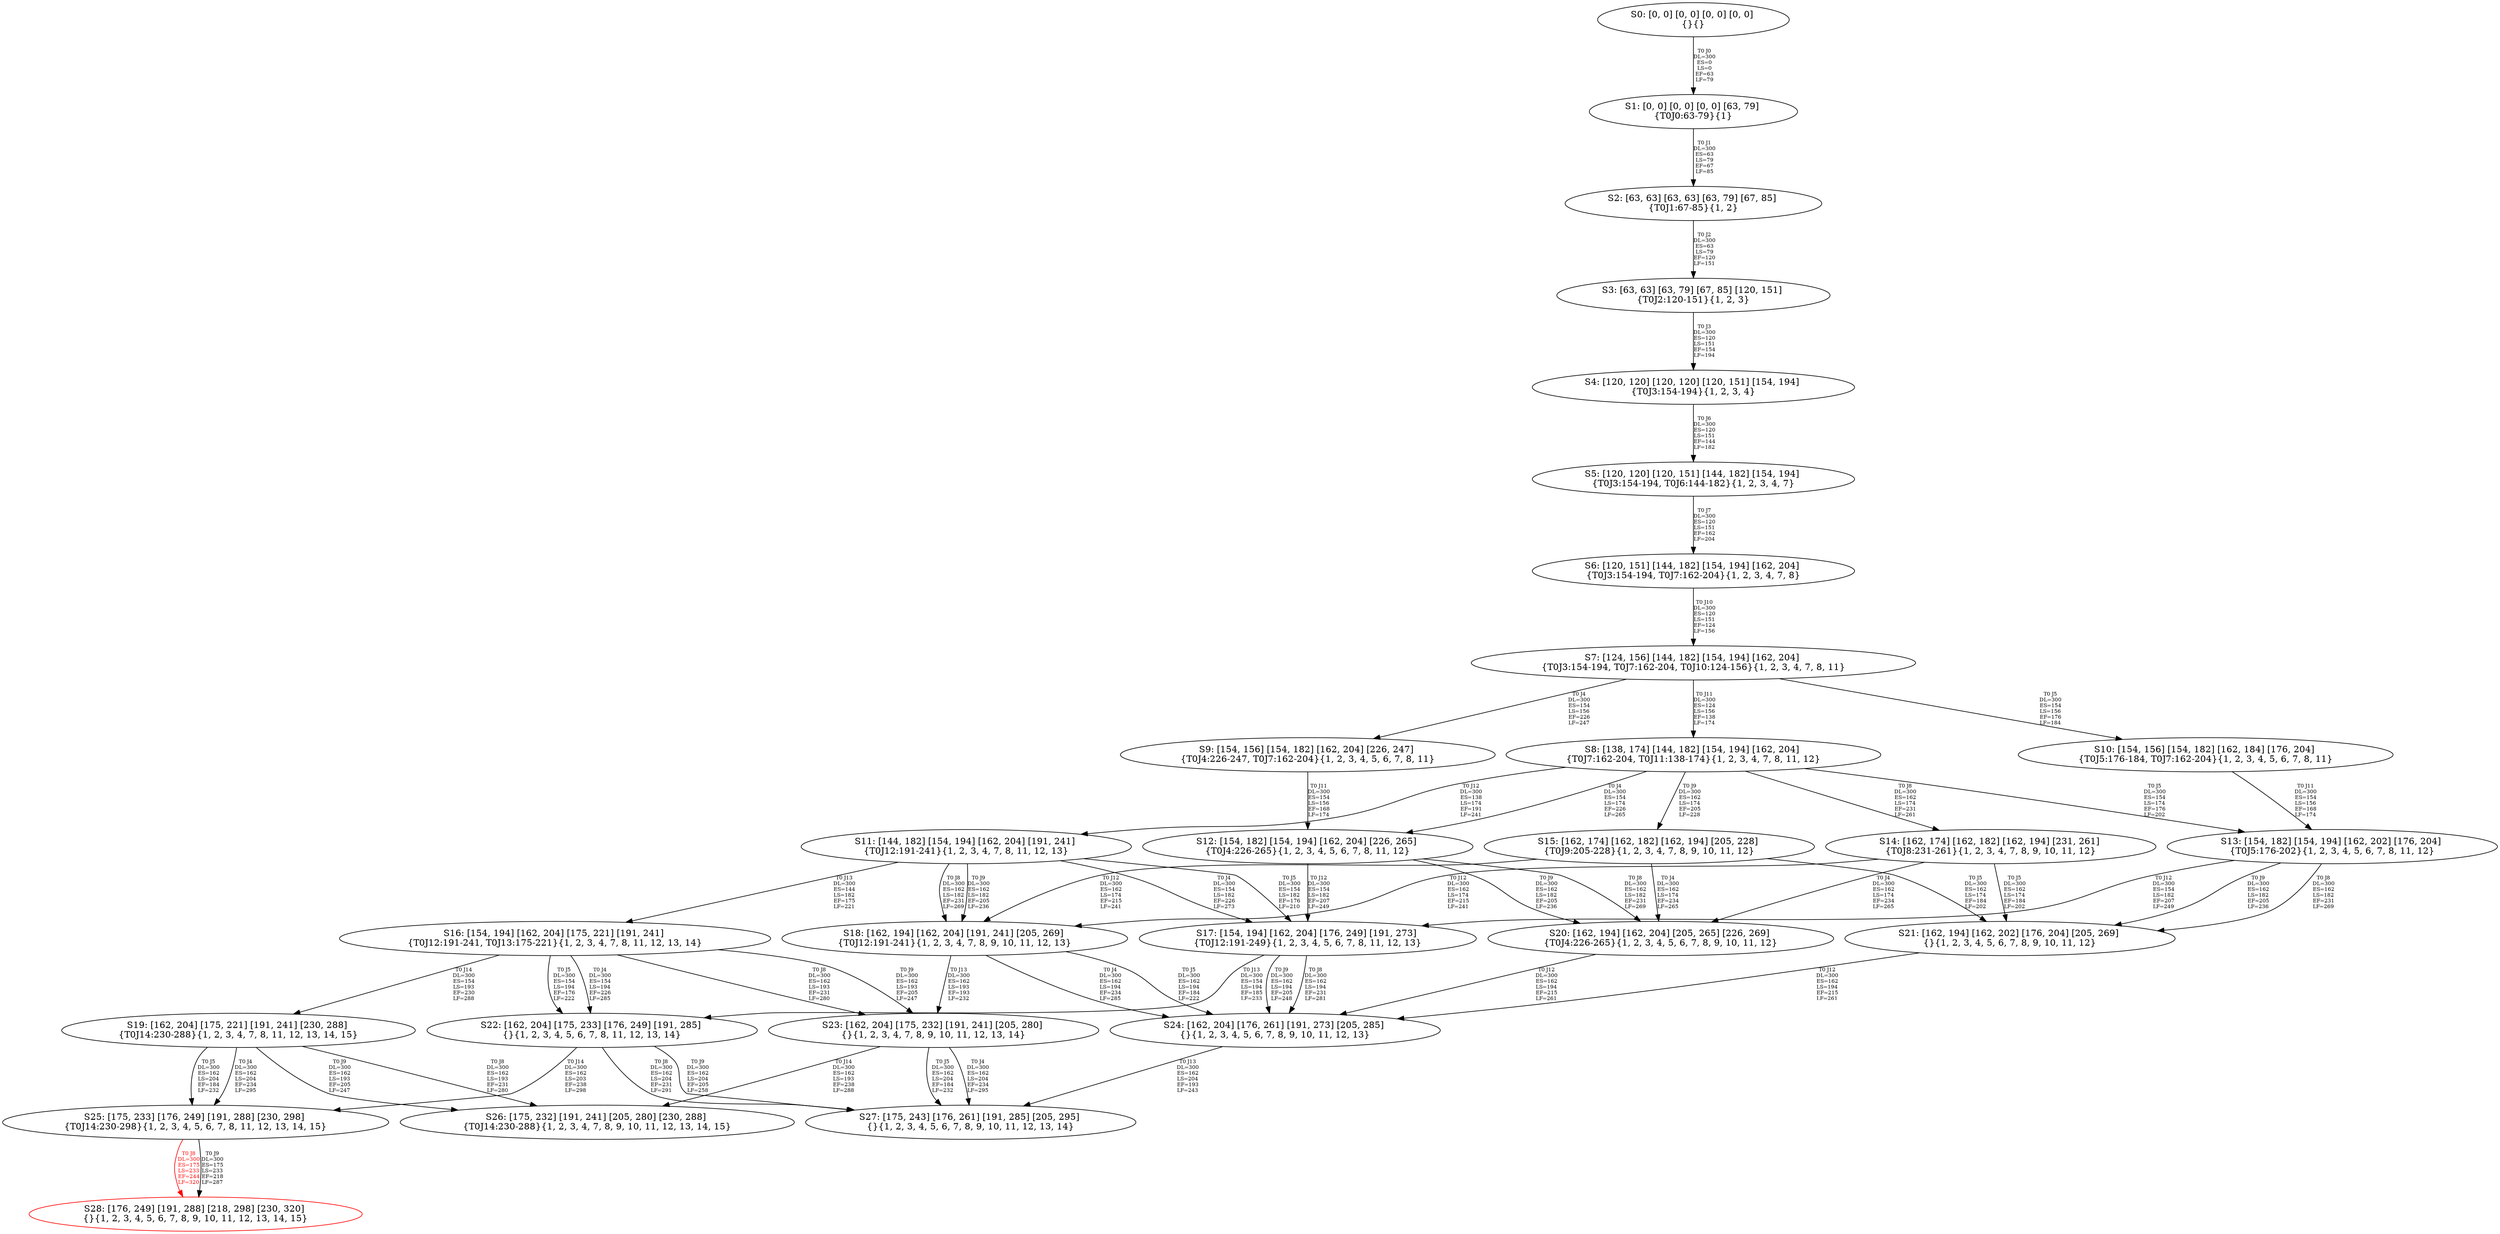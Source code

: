 digraph {
	S0[label="S0: [0, 0] [0, 0] [0, 0] [0, 0] \n{}{}"];
	S1[label="S1: [0, 0] [0, 0] [0, 0] [63, 79] \n{T0J0:63-79}{1}"];
	S2[label="S2: [63, 63] [63, 63] [63, 79] [67, 85] \n{T0J1:67-85}{1, 2}"];
	S3[label="S3: [63, 63] [63, 79] [67, 85] [120, 151] \n{T0J2:120-151}{1, 2, 3}"];
	S4[label="S4: [120, 120] [120, 120] [120, 151] [154, 194] \n{T0J3:154-194}{1, 2, 3, 4}"];
	S5[label="S5: [120, 120] [120, 151] [144, 182] [154, 194] \n{T0J3:154-194, T0J6:144-182}{1, 2, 3, 4, 7}"];
	S6[label="S6: [120, 151] [144, 182] [154, 194] [162, 204] \n{T0J3:154-194, T0J7:162-204}{1, 2, 3, 4, 7, 8}"];
	S7[label="S7: [124, 156] [144, 182] [154, 194] [162, 204] \n{T0J3:154-194, T0J7:162-204, T0J10:124-156}{1, 2, 3, 4, 7, 8, 11}"];
	S8[label="S8: [138, 174] [144, 182] [154, 194] [162, 204] \n{T0J7:162-204, T0J11:138-174}{1, 2, 3, 4, 7, 8, 11, 12}"];
	S9[label="S9: [154, 156] [154, 182] [162, 204] [226, 247] \n{T0J4:226-247, T0J7:162-204}{1, 2, 3, 4, 5, 6, 7, 8, 11}"];
	S10[label="S10: [154, 156] [154, 182] [162, 184] [176, 204] \n{T0J5:176-184, T0J7:162-204}{1, 2, 3, 4, 5, 6, 7, 8, 11}"];
	S11[label="S11: [144, 182] [154, 194] [162, 204] [191, 241] \n{T0J12:191-241}{1, 2, 3, 4, 7, 8, 11, 12, 13}"];
	S12[label="S12: [154, 182] [154, 194] [162, 204] [226, 265] \n{T0J4:226-265}{1, 2, 3, 4, 5, 6, 7, 8, 11, 12}"];
	S13[label="S13: [154, 182] [154, 194] [162, 202] [176, 204] \n{T0J5:176-202}{1, 2, 3, 4, 5, 6, 7, 8, 11, 12}"];
	S14[label="S14: [162, 174] [162, 182] [162, 194] [231, 261] \n{T0J8:231-261}{1, 2, 3, 4, 7, 8, 9, 10, 11, 12}"];
	S15[label="S15: [162, 174] [162, 182] [162, 194] [205, 228] \n{T0J9:205-228}{1, 2, 3, 4, 7, 8, 9, 10, 11, 12}"];
	S16[label="S16: [154, 194] [162, 204] [175, 221] [191, 241] \n{T0J12:191-241, T0J13:175-221}{1, 2, 3, 4, 7, 8, 11, 12, 13, 14}"];
	S17[label="S17: [154, 194] [162, 204] [176, 249] [191, 273] \n{T0J12:191-249}{1, 2, 3, 4, 5, 6, 7, 8, 11, 12, 13}"];
	S18[label="S18: [162, 194] [162, 204] [191, 241] [205, 269] \n{T0J12:191-241}{1, 2, 3, 4, 7, 8, 9, 10, 11, 12, 13}"];
	S19[label="S19: [162, 204] [175, 221] [191, 241] [230, 288] \n{T0J14:230-288}{1, 2, 3, 4, 7, 8, 11, 12, 13, 14, 15}"];
	S20[label="S20: [162, 194] [162, 204] [205, 265] [226, 269] \n{T0J4:226-265}{1, 2, 3, 4, 5, 6, 7, 8, 9, 10, 11, 12}"];
	S21[label="S21: [162, 194] [162, 202] [176, 204] [205, 269] \n{}{1, 2, 3, 4, 5, 6, 7, 8, 9, 10, 11, 12}"];
	S22[label="S22: [162, 204] [175, 233] [176, 249] [191, 285] \n{}{1, 2, 3, 4, 5, 6, 7, 8, 11, 12, 13, 14}"];
	S23[label="S23: [162, 204] [175, 232] [191, 241] [205, 280] \n{}{1, 2, 3, 4, 7, 8, 9, 10, 11, 12, 13, 14}"];
	S24[label="S24: [162, 204] [176, 261] [191, 273] [205, 285] \n{}{1, 2, 3, 4, 5, 6, 7, 8, 9, 10, 11, 12, 13}"];
	S25[label="S25: [175, 233] [176, 249] [191, 288] [230, 298] \n{T0J14:230-298}{1, 2, 3, 4, 5, 6, 7, 8, 11, 12, 13, 14, 15}"];
	S26[label="S26: [175, 232] [191, 241] [205, 280] [230, 288] \n{T0J14:230-288}{1, 2, 3, 4, 7, 8, 9, 10, 11, 12, 13, 14, 15}"];
	S27[label="S27: [175, 243] [176, 261] [191, 285] [205, 295] \n{}{1, 2, 3, 4, 5, 6, 7, 8, 9, 10, 11, 12, 13, 14}"];
	S28[label="S28: [176, 249] [191, 288] [218, 298] [230, 320] \n{}{1, 2, 3, 4, 5, 6, 7, 8, 9, 10, 11, 12, 13, 14, 15}"];
	S0 -> S1[label="T0 J0\nDL=300\nES=0\nLS=0\nEF=63\nLF=79",fontsize=8];
	S1 -> S2[label="T0 J1\nDL=300\nES=63\nLS=79\nEF=67\nLF=85",fontsize=8];
	S2 -> S3[label="T0 J2\nDL=300\nES=63\nLS=79\nEF=120\nLF=151",fontsize=8];
	S3 -> S4[label="T0 J3\nDL=300\nES=120\nLS=151\nEF=154\nLF=194",fontsize=8];
	S4 -> S5[label="T0 J6\nDL=300\nES=120\nLS=151\nEF=144\nLF=182",fontsize=8];
	S5 -> S6[label="T0 J7\nDL=300\nES=120\nLS=151\nEF=162\nLF=204",fontsize=8];
	S6 -> S7[label="T0 J10\nDL=300\nES=120\nLS=151\nEF=124\nLF=156",fontsize=8];
	S7 -> S9[label="T0 J4\nDL=300\nES=154\nLS=156\nEF=226\nLF=247",fontsize=8];
	S7 -> S10[label="T0 J5\nDL=300\nES=154\nLS=156\nEF=176\nLF=184",fontsize=8];
	S7 -> S8[label="T0 J11\nDL=300\nES=124\nLS=156\nEF=138\nLF=174",fontsize=8];
	S8 -> S12[label="T0 J4\nDL=300\nES=154\nLS=174\nEF=226\nLF=265",fontsize=8];
	S8 -> S13[label="T0 J5\nDL=300\nES=154\nLS=174\nEF=176\nLF=202",fontsize=8];
	S8 -> S14[label="T0 J8\nDL=300\nES=162\nLS=174\nEF=231\nLF=261",fontsize=8];
	S8 -> S15[label="T0 J9\nDL=300\nES=162\nLS=174\nEF=205\nLF=228",fontsize=8];
	S8 -> S11[label="T0 J12\nDL=300\nES=138\nLS=174\nEF=191\nLF=241",fontsize=8];
	S9 -> S12[label="T0 J11\nDL=300\nES=154\nLS=156\nEF=168\nLF=174",fontsize=8];
	S10 -> S13[label="T0 J11\nDL=300\nES=154\nLS=156\nEF=168\nLF=174",fontsize=8];
	S11 -> S17[label="T0 J4\nDL=300\nES=154\nLS=182\nEF=226\nLF=273",fontsize=8];
	S11 -> S17[label="T0 J5\nDL=300\nES=154\nLS=182\nEF=176\nLF=210",fontsize=8];
	S11 -> S18[label="T0 J8\nDL=300\nES=162\nLS=182\nEF=231\nLF=269",fontsize=8];
	S11 -> S18[label="T0 J9\nDL=300\nES=162\nLS=182\nEF=205\nLF=236",fontsize=8];
	S11 -> S16[label="T0 J13\nDL=300\nES=144\nLS=182\nEF=175\nLF=221",fontsize=8];
	S12 -> S20[label="T0 J8\nDL=300\nES=162\nLS=182\nEF=231\nLF=269",fontsize=8];
	S12 -> S20[label="T0 J9\nDL=300\nES=162\nLS=182\nEF=205\nLF=236",fontsize=8];
	S12 -> S17[label="T0 J12\nDL=300\nES=154\nLS=182\nEF=207\nLF=249",fontsize=8];
	S13 -> S21[label="T0 J8\nDL=300\nES=162\nLS=182\nEF=231\nLF=269",fontsize=8];
	S13 -> S21[label="T0 J9\nDL=300\nES=162\nLS=182\nEF=205\nLF=236",fontsize=8];
	S13 -> S17[label="T0 J12\nDL=300\nES=154\nLS=182\nEF=207\nLF=249",fontsize=8];
	S14 -> S20[label="T0 J4\nDL=300\nES=162\nLS=174\nEF=234\nLF=265",fontsize=8];
	S14 -> S21[label="T0 J5\nDL=300\nES=162\nLS=174\nEF=184\nLF=202",fontsize=8];
	S14 -> S18[label="T0 J12\nDL=300\nES=162\nLS=174\nEF=215\nLF=241",fontsize=8];
	S15 -> S20[label="T0 J4\nDL=300\nES=162\nLS=174\nEF=234\nLF=265",fontsize=8];
	S15 -> S21[label="T0 J5\nDL=300\nES=162\nLS=174\nEF=184\nLF=202",fontsize=8];
	S15 -> S18[label="T0 J12\nDL=300\nES=162\nLS=174\nEF=215\nLF=241",fontsize=8];
	S16 -> S22[label="T0 J4\nDL=300\nES=154\nLS=194\nEF=226\nLF=285",fontsize=8];
	S16 -> S22[label="T0 J5\nDL=300\nES=154\nLS=194\nEF=176\nLF=222",fontsize=8];
	S16 -> S23[label="T0 J8\nDL=300\nES=162\nLS=193\nEF=231\nLF=280",fontsize=8];
	S16 -> S23[label="T0 J9\nDL=300\nES=162\nLS=193\nEF=205\nLF=247",fontsize=8];
	S16 -> S19[label="T0 J14\nDL=300\nES=154\nLS=193\nEF=230\nLF=288",fontsize=8];
	S17 -> S24[label="T0 J8\nDL=300\nES=162\nLS=194\nEF=231\nLF=281",fontsize=8];
	S17 -> S24[label="T0 J9\nDL=300\nES=162\nLS=194\nEF=205\nLF=248",fontsize=8];
	S17 -> S22[label="T0 J13\nDL=300\nES=154\nLS=194\nEF=185\nLF=233",fontsize=8];
	S18 -> S24[label="T0 J4\nDL=300\nES=162\nLS=194\nEF=234\nLF=285",fontsize=8];
	S18 -> S24[label="T0 J5\nDL=300\nES=162\nLS=194\nEF=184\nLF=222",fontsize=8];
	S18 -> S23[label="T0 J13\nDL=300\nES=162\nLS=193\nEF=193\nLF=232",fontsize=8];
	S19 -> S25[label="T0 J4\nDL=300\nES=162\nLS=204\nEF=234\nLF=295",fontsize=8];
	S19 -> S25[label="T0 J5\nDL=300\nES=162\nLS=204\nEF=184\nLF=232",fontsize=8];
	S19 -> S26[label="T0 J8\nDL=300\nES=162\nLS=193\nEF=231\nLF=280",fontsize=8];
	S19 -> S26[label="T0 J9\nDL=300\nES=162\nLS=193\nEF=205\nLF=247",fontsize=8];
	S20 -> S24[label="T0 J12\nDL=300\nES=162\nLS=194\nEF=215\nLF=261",fontsize=8];
	S21 -> S24[label="T0 J12\nDL=300\nES=162\nLS=194\nEF=215\nLF=261",fontsize=8];
	S22 -> S27[label="T0 J8\nDL=300\nES=162\nLS=204\nEF=231\nLF=291",fontsize=8];
	S22 -> S27[label="T0 J9\nDL=300\nES=162\nLS=204\nEF=205\nLF=258",fontsize=8];
	S22 -> S25[label="T0 J14\nDL=300\nES=162\nLS=203\nEF=238\nLF=298",fontsize=8];
	S23 -> S27[label="T0 J4\nDL=300\nES=162\nLS=204\nEF=234\nLF=295",fontsize=8];
	S23 -> S27[label="T0 J5\nDL=300\nES=162\nLS=204\nEF=184\nLF=232",fontsize=8];
	S23 -> S26[label="T0 J14\nDL=300\nES=162\nLS=193\nEF=238\nLF=288",fontsize=8];
	S24 -> S27[label="T0 J13\nDL=300\nES=162\nLS=204\nEF=193\nLF=243",fontsize=8];
	S25 -> S28[label="T0 J8\nDL=300\nES=175\nLS=233\nEF=244\nLF=320",color=Red,fontcolor=Red,fontsize=8];
S28[color=Red];
	S25 -> S28[label="T0 J9\nDL=300\nES=175\nLS=233\nEF=218\nLF=287",fontsize=8];
}
